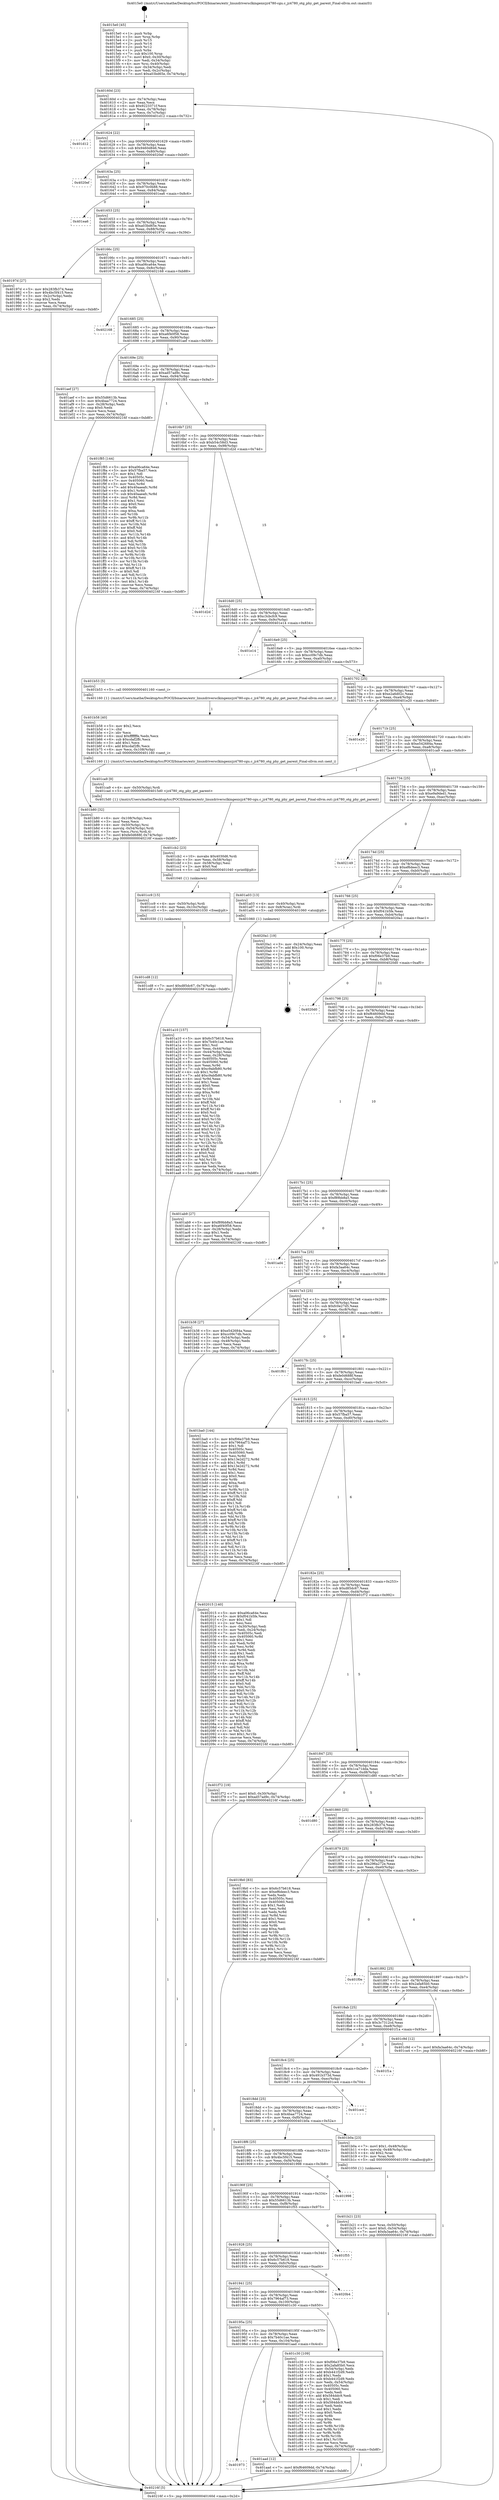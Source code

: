 digraph "0x4015e0" {
  label = "0x4015e0 (/mnt/c/Users/mathe/Desktop/tcc/POCII/binaries/extr_linuxdriversclkingenicjz4780-cgu.c_jz4780_otg_phy_get_parent_Final-ollvm.out::main(0))"
  labelloc = "t"
  node[shape=record]

  Entry [label="",width=0.3,height=0.3,shape=circle,fillcolor=black,style=filled]
  "0x40160d" [label="{
     0x40160d [23]\l
     | [instrs]\l
     &nbsp;&nbsp;0x40160d \<+3\>: mov -0x74(%rbp),%eax\l
     &nbsp;&nbsp;0x401610 \<+2\>: mov %eax,%ecx\l
     &nbsp;&nbsp;0x401612 \<+6\>: sub $0x9223371f,%ecx\l
     &nbsp;&nbsp;0x401618 \<+3\>: mov %eax,-0x78(%rbp)\l
     &nbsp;&nbsp;0x40161b \<+3\>: mov %ecx,-0x7c(%rbp)\l
     &nbsp;&nbsp;0x40161e \<+6\>: je 0000000000401d12 \<main+0x732\>\l
  }"]
  "0x401d12" [label="{
     0x401d12\l
  }", style=dashed]
  "0x401624" [label="{
     0x401624 [22]\l
     | [instrs]\l
     &nbsp;&nbsp;0x401624 \<+5\>: jmp 0000000000401629 \<main+0x49\>\l
     &nbsp;&nbsp;0x401629 \<+3\>: mov -0x78(%rbp),%eax\l
     &nbsp;&nbsp;0x40162c \<+5\>: sub $0x9460d846,%eax\l
     &nbsp;&nbsp;0x401631 \<+3\>: mov %eax,-0x80(%rbp)\l
     &nbsp;&nbsp;0x401634 \<+6\>: je 00000000004020ef \<main+0xb0f\>\l
  }"]
  Exit [label="",width=0.3,height=0.3,shape=circle,fillcolor=black,style=filled,peripheries=2]
  "0x4020ef" [label="{
     0x4020ef\l
  }", style=dashed]
  "0x40163a" [label="{
     0x40163a [25]\l
     | [instrs]\l
     &nbsp;&nbsp;0x40163a \<+5\>: jmp 000000000040163f \<main+0x5f\>\l
     &nbsp;&nbsp;0x40163f \<+3\>: mov -0x78(%rbp),%eax\l
     &nbsp;&nbsp;0x401642 \<+5\>: sub $0x970c0b88,%eax\l
     &nbsp;&nbsp;0x401647 \<+6\>: mov %eax,-0x84(%rbp)\l
     &nbsp;&nbsp;0x40164d \<+6\>: je 0000000000401ea6 \<main+0x8c6\>\l
  }"]
  "0x401cd8" [label="{
     0x401cd8 [12]\l
     | [instrs]\l
     &nbsp;&nbsp;0x401cd8 \<+7\>: movl $0xd85dc67,-0x74(%rbp)\l
     &nbsp;&nbsp;0x401cdf \<+5\>: jmp 000000000040216f \<main+0xb8f\>\l
  }"]
  "0x401ea6" [label="{
     0x401ea6\l
  }", style=dashed]
  "0x401653" [label="{
     0x401653 [25]\l
     | [instrs]\l
     &nbsp;&nbsp;0x401653 \<+5\>: jmp 0000000000401658 \<main+0x78\>\l
     &nbsp;&nbsp;0x401658 \<+3\>: mov -0x78(%rbp),%eax\l
     &nbsp;&nbsp;0x40165b \<+5\>: sub $0xa03bd65e,%eax\l
     &nbsp;&nbsp;0x401660 \<+6\>: mov %eax,-0x88(%rbp)\l
     &nbsp;&nbsp;0x401666 \<+6\>: je 000000000040197d \<main+0x39d\>\l
  }"]
  "0x401cc9" [label="{
     0x401cc9 [15]\l
     | [instrs]\l
     &nbsp;&nbsp;0x401cc9 \<+4\>: mov -0x50(%rbp),%rdi\l
     &nbsp;&nbsp;0x401ccd \<+6\>: mov %eax,-0x10c(%rbp)\l
     &nbsp;&nbsp;0x401cd3 \<+5\>: call 0000000000401030 \<free@plt\>\l
     | [calls]\l
     &nbsp;&nbsp;0x401030 \{1\} (unknown)\l
  }"]
  "0x40197d" [label="{
     0x40197d [27]\l
     | [instrs]\l
     &nbsp;&nbsp;0x40197d \<+5\>: mov $0x283fb374,%eax\l
     &nbsp;&nbsp;0x401982 \<+5\>: mov $0x4bc5f415,%ecx\l
     &nbsp;&nbsp;0x401987 \<+3\>: mov -0x2c(%rbp),%edx\l
     &nbsp;&nbsp;0x40198a \<+3\>: cmp $0x2,%edx\l
     &nbsp;&nbsp;0x40198d \<+3\>: cmovne %ecx,%eax\l
     &nbsp;&nbsp;0x401990 \<+3\>: mov %eax,-0x74(%rbp)\l
     &nbsp;&nbsp;0x401993 \<+5\>: jmp 000000000040216f \<main+0xb8f\>\l
  }"]
  "0x40166c" [label="{
     0x40166c [25]\l
     | [instrs]\l
     &nbsp;&nbsp;0x40166c \<+5\>: jmp 0000000000401671 \<main+0x91\>\l
     &nbsp;&nbsp;0x401671 \<+3\>: mov -0x78(%rbp),%eax\l
     &nbsp;&nbsp;0x401674 \<+5\>: sub $0xa06ca64e,%eax\l
     &nbsp;&nbsp;0x401679 \<+6\>: mov %eax,-0x8c(%rbp)\l
     &nbsp;&nbsp;0x40167f \<+6\>: je 0000000000402168 \<main+0xb88\>\l
  }"]
  "0x40216f" [label="{
     0x40216f [5]\l
     | [instrs]\l
     &nbsp;&nbsp;0x40216f \<+5\>: jmp 000000000040160d \<main+0x2d\>\l
  }"]
  "0x4015e0" [label="{
     0x4015e0 [45]\l
     | [instrs]\l
     &nbsp;&nbsp;0x4015e0 \<+1\>: push %rbp\l
     &nbsp;&nbsp;0x4015e1 \<+3\>: mov %rsp,%rbp\l
     &nbsp;&nbsp;0x4015e4 \<+2\>: push %r15\l
     &nbsp;&nbsp;0x4015e6 \<+2\>: push %r14\l
     &nbsp;&nbsp;0x4015e8 \<+2\>: push %r12\l
     &nbsp;&nbsp;0x4015ea \<+1\>: push %rbx\l
     &nbsp;&nbsp;0x4015eb \<+7\>: sub $0x100,%rsp\l
     &nbsp;&nbsp;0x4015f2 \<+7\>: movl $0x0,-0x30(%rbp)\l
     &nbsp;&nbsp;0x4015f9 \<+3\>: mov %edi,-0x34(%rbp)\l
     &nbsp;&nbsp;0x4015fc \<+4\>: mov %rsi,-0x40(%rbp)\l
     &nbsp;&nbsp;0x401600 \<+3\>: mov -0x34(%rbp),%edi\l
     &nbsp;&nbsp;0x401603 \<+3\>: mov %edi,-0x2c(%rbp)\l
     &nbsp;&nbsp;0x401606 \<+7\>: movl $0xa03bd65e,-0x74(%rbp)\l
  }"]
  "0x401cb2" [label="{
     0x401cb2 [23]\l
     | [instrs]\l
     &nbsp;&nbsp;0x401cb2 \<+10\>: movabs $0x4030d6,%rdi\l
     &nbsp;&nbsp;0x401cbc \<+3\>: mov %eax,-0x58(%rbp)\l
     &nbsp;&nbsp;0x401cbf \<+3\>: mov -0x58(%rbp),%esi\l
     &nbsp;&nbsp;0x401cc2 \<+2\>: mov $0x0,%al\l
     &nbsp;&nbsp;0x401cc4 \<+5\>: call 0000000000401040 \<printf@plt\>\l
     | [calls]\l
     &nbsp;&nbsp;0x401040 \{1\} (unknown)\l
  }"]
  "0x402168" [label="{
     0x402168\l
  }", style=dashed]
  "0x401685" [label="{
     0x401685 [25]\l
     | [instrs]\l
     &nbsp;&nbsp;0x401685 \<+5\>: jmp 000000000040168a \<main+0xaa\>\l
     &nbsp;&nbsp;0x40168a \<+3\>: mov -0x78(%rbp),%eax\l
     &nbsp;&nbsp;0x40168d \<+5\>: sub $0xa6f40f58,%eax\l
     &nbsp;&nbsp;0x401692 \<+6\>: mov %eax,-0x90(%rbp)\l
     &nbsp;&nbsp;0x401698 \<+6\>: je 0000000000401aef \<main+0x50f\>\l
  }"]
  "0x401b80" [label="{
     0x401b80 [32]\l
     | [instrs]\l
     &nbsp;&nbsp;0x401b80 \<+6\>: mov -0x108(%rbp),%ecx\l
     &nbsp;&nbsp;0x401b86 \<+3\>: imul %eax,%ecx\l
     &nbsp;&nbsp;0x401b89 \<+4\>: mov -0x50(%rbp),%rsi\l
     &nbsp;&nbsp;0x401b8d \<+4\>: movslq -0x54(%rbp),%rdi\l
     &nbsp;&nbsp;0x401b91 \<+3\>: mov %ecx,(%rsi,%rdi,4)\l
     &nbsp;&nbsp;0x401b94 \<+7\>: movl $0xfe0d688f,-0x74(%rbp)\l
     &nbsp;&nbsp;0x401b9b \<+5\>: jmp 000000000040216f \<main+0xb8f\>\l
  }"]
  "0x401aef" [label="{
     0x401aef [27]\l
     | [instrs]\l
     &nbsp;&nbsp;0x401aef \<+5\>: mov $0x55d6613b,%eax\l
     &nbsp;&nbsp;0x401af4 \<+5\>: mov $0x4baa7724,%ecx\l
     &nbsp;&nbsp;0x401af9 \<+3\>: mov -0x28(%rbp),%edx\l
     &nbsp;&nbsp;0x401afc \<+3\>: cmp $0x0,%edx\l
     &nbsp;&nbsp;0x401aff \<+3\>: cmove %ecx,%eax\l
     &nbsp;&nbsp;0x401b02 \<+3\>: mov %eax,-0x74(%rbp)\l
     &nbsp;&nbsp;0x401b05 \<+5\>: jmp 000000000040216f \<main+0xb8f\>\l
  }"]
  "0x40169e" [label="{
     0x40169e [25]\l
     | [instrs]\l
     &nbsp;&nbsp;0x40169e \<+5\>: jmp 00000000004016a3 \<main+0xc3\>\l
     &nbsp;&nbsp;0x4016a3 \<+3\>: mov -0x78(%rbp),%eax\l
     &nbsp;&nbsp;0x4016a6 \<+5\>: sub $0xad57ad9c,%eax\l
     &nbsp;&nbsp;0x4016ab \<+6\>: mov %eax,-0x94(%rbp)\l
     &nbsp;&nbsp;0x4016b1 \<+6\>: je 0000000000401f85 \<main+0x9a5\>\l
  }"]
  "0x401b58" [label="{
     0x401b58 [40]\l
     | [instrs]\l
     &nbsp;&nbsp;0x401b58 \<+5\>: mov $0x2,%ecx\l
     &nbsp;&nbsp;0x401b5d \<+1\>: cltd\l
     &nbsp;&nbsp;0x401b5e \<+2\>: idiv %ecx\l
     &nbsp;&nbsp;0x401b60 \<+6\>: imul $0xfffffffe,%edx,%ecx\l
     &nbsp;&nbsp;0x401b66 \<+6\>: sub $0xcdaf2ffc,%ecx\l
     &nbsp;&nbsp;0x401b6c \<+3\>: add $0x1,%ecx\l
     &nbsp;&nbsp;0x401b6f \<+6\>: add $0xcdaf2ffc,%ecx\l
     &nbsp;&nbsp;0x401b75 \<+6\>: mov %ecx,-0x108(%rbp)\l
     &nbsp;&nbsp;0x401b7b \<+5\>: call 0000000000401160 \<next_i\>\l
     | [calls]\l
     &nbsp;&nbsp;0x401160 \{1\} (/mnt/c/Users/mathe/Desktop/tcc/POCII/binaries/extr_linuxdriversclkingenicjz4780-cgu.c_jz4780_otg_phy_get_parent_Final-ollvm.out::next_i)\l
  }"]
  "0x401f85" [label="{
     0x401f85 [144]\l
     | [instrs]\l
     &nbsp;&nbsp;0x401f85 \<+5\>: mov $0xa06ca64e,%eax\l
     &nbsp;&nbsp;0x401f8a \<+5\>: mov $0x57fba57,%ecx\l
     &nbsp;&nbsp;0x401f8f \<+2\>: mov $0x1,%dl\l
     &nbsp;&nbsp;0x401f91 \<+7\>: mov 0x40505c,%esi\l
     &nbsp;&nbsp;0x401f98 \<+7\>: mov 0x405060,%edi\l
     &nbsp;&nbsp;0x401f9f \<+3\>: mov %esi,%r8d\l
     &nbsp;&nbsp;0x401fa2 \<+7\>: add $0x40aaeafc,%r8d\l
     &nbsp;&nbsp;0x401fa9 \<+4\>: sub $0x1,%r8d\l
     &nbsp;&nbsp;0x401fad \<+7\>: sub $0x40aaeafc,%r8d\l
     &nbsp;&nbsp;0x401fb4 \<+4\>: imul %r8d,%esi\l
     &nbsp;&nbsp;0x401fb8 \<+3\>: and $0x1,%esi\l
     &nbsp;&nbsp;0x401fbb \<+3\>: cmp $0x0,%esi\l
     &nbsp;&nbsp;0x401fbe \<+4\>: sete %r9b\l
     &nbsp;&nbsp;0x401fc2 \<+3\>: cmp $0xa,%edi\l
     &nbsp;&nbsp;0x401fc5 \<+4\>: setl %r10b\l
     &nbsp;&nbsp;0x401fc9 \<+3\>: mov %r9b,%r11b\l
     &nbsp;&nbsp;0x401fcc \<+4\>: xor $0xff,%r11b\l
     &nbsp;&nbsp;0x401fd0 \<+3\>: mov %r10b,%bl\l
     &nbsp;&nbsp;0x401fd3 \<+3\>: xor $0xff,%bl\l
     &nbsp;&nbsp;0x401fd6 \<+3\>: xor $0x0,%dl\l
     &nbsp;&nbsp;0x401fd9 \<+3\>: mov %r11b,%r14b\l
     &nbsp;&nbsp;0x401fdc \<+4\>: and $0x0,%r14b\l
     &nbsp;&nbsp;0x401fe0 \<+3\>: and %dl,%r9b\l
     &nbsp;&nbsp;0x401fe3 \<+3\>: mov %bl,%r15b\l
     &nbsp;&nbsp;0x401fe6 \<+4\>: and $0x0,%r15b\l
     &nbsp;&nbsp;0x401fea \<+3\>: and %dl,%r10b\l
     &nbsp;&nbsp;0x401fed \<+3\>: or %r9b,%r14b\l
     &nbsp;&nbsp;0x401ff0 \<+3\>: or %r10b,%r15b\l
     &nbsp;&nbsp;0x401ff3 \<+3\>: xor %r15b,%r14b\l
     &nbsp;&nbsp;0x401ff6 \<+3\>: or %bl,%r11b\l
     &nbsp;&nbsp;0x401ff9 \<+4\>: xor $0xff,%r11b\l
     &nbsp;&nbsp;0x401ffd \<+3\>: or $0x0,%dl\l
     &nbsp;&nbsp;0x402000 \<+3\>: and %dl,%r11b\l
     &nbsp;&nbsp;0x402003 \<+3\>: or %r11b,%r14b\l
     &nbsp;&nbsp;0x402006 \<+4\>: test $0x1,%r14b\l
     &nbsp;&nbsp;0x40200a \<+3\>: cmovne %ecx,%eax\l
     &nbsp;&nbsp;0x40200d \<+3\>: mov %eax,-0x74(%rbp)\l
     &nbsp;&nbsp;0x402010 \<+5\>: jmp 000000000040216f \<main+0xb8f\>\l
  }"]
  "0x4016b7" [label="{
     0x4016b7 [25]\l
     | [instrs]\l
     &nbsp;&nbsp;0x4016b7 \<+5\>: jmp 00000000004016bc \<main+0xdc\>\l
     &nbsp;&nbsp;0x4016bc \<+3\>: mov -0x78(%rbp),%eax\l
     &nbsp;&nbsp;0x4016bf \<+5\>: sub $0xb54c58d3,%eax\l
     &nbsp;&nbsp;0x4016c4 \<+6\>: mov %eax,-0x98(%rbp)\l
     &nbsp;&nbsp;0x4016ca \<+6\>: je 0000000000401d2d \<main+0x74d\>\l
  }"]
  "0x401b21" [label="{
     0x401b21 [23]\l
     | [instrs]\l
     &nbsp;&nbsp;0x401b21 \<+4\>: mov %rax,-0x50(%rbp)\l
     &nbsp;&nbsp;0x401b25 \<+7\>: movl $0x0,-0x54(%rbp)\l
     &nbsp;&nbsp;0x401b2c \<+7\>: movl $0xfa3aa64c,-0x74(%rbp)\l
     &nbsp;&nbsp;0x401b33 \<+5\>: jmp 000000000040216f \<main+0xb8f\>\l
  }"]
  "0x401d2d" [label="{
     0x401d2d\l
  }", style=dashed]
  "0x4016d0" [label="{
     0x4016d0 [25]\l
     | [instrs]\l
     &nbsp;&nbsp;0x4016d0 \<+5\>: jmp 00000000004016d5 \<main+0xf5\>\l
     &nbsp;&nbsp;0x4016d5 \<+3\>: mov -0x78(%rbp),%eax\l
     &nbsp;&nbsp;0x4016d8 \<+5\>: sub $0xc3cbcfc9,%eax\l
     &nbsp;&nbsp;0x4016dd \<+6\>: mov %eax,-0x9c(%rbp)\l
     &nbsp;&nbsp;0x4016e3 \<+6\>: je 0000000000401e14 \<main+0x834\>\l
  }"]
  "0x401973" [label="{
     0x401973\l
  }", style=dashed]
  "0x401e14" [label="{
     0x401e14\l
  }", style=dashed]
  "0x4016e9" [label="{
     0x4016e9 [25]\l
     | [instrs]\l
     &nbsp;&nbsp;0x4016e9 \<+5\>: jmp 00000000004016ee \<main+0x10e\>\l
     &nbsp;&nbsp;0x4016ee \<+3\>: mov -0x78(%rbp),%eax\l
     &nbsp;&nbsp;0x4016f1 \<+5\>: sub $0xcc09c7db,%eax\l
     &nbsp;&nbsp;0x4016f6 \<+6\>: mov %eax,-0xa0(%rbp)\l
     &nbsp;&nbsp;0x4016fc \<+6\>: je 0000000000401b53 \<main+0x573\>\l
  }"]
  "0x401aad" [label="{
     0x401aad [12]\l
     | [instrs]\l
     &nbsp;&nbsp;0x401aad \<+7\>: movl $0xf64609dd,-0x74(%rbp)\l
     &nbsp;&nbsp;0x401ab4 \<+5\>: jmp 000000000040216f \<main+0xb8f\>\l
  }"]
  "0x401b53" [label="{
     0x401b53 [5]\l
     | [instrs]\l
     &nbsp;&nbsp;0x401b53 \<+5\>: call 0000000000401160 \<next_i\>\l
     | [calls]\l
     &nbsp;&nbsp;0x401160 \{1\} (/mnt/c/Users/mathe/Desktop/tcc/POCII/binaries/extr_linuxdriversclkingenicjz4780-cgu.c_jz4780_otg_phy_get_parent_Final-ollvm.out::next_i)\l
  }"]
  "0x401702" [label="{
     0x401702 [25]\l
     | [instrs]\l
     &nbsp;&nbsp;0x401702 \<+5\>: jmp 0000000000401707 \<main+0x127\>\l
     &nbsp;&nbsp;0x401707 \<+3\>: mov -0x78(%rbp),%eax\l
     &nbsp;&nbsp;0x40170a \<+5\>: sub $0xe2a6d02c,%eax\l
     &nbsp;&nbsp;0x40170f \<+6\>: mov %eax,-0xa4(%rbp)\l
     &nbsp;&nbsp;0x401715 \<+6\>: je 0000000000401e20 \<main+0x840\>\l
  }"]
  "0x40195a" [label="{
     0x40195a [25]\l
     | [instrs]\l
     &nbsp;&nbsp;0x40195a \<+5\>: jmp 000000000040195f \<main+0x37f\>\l
     &nbsp;&nbsp;0x40195f \<+3\>: mov -0x78(%rbp),%eax\l
     &nbsp;&nbsp;0x401962 \<+5\>: sub $0x7b40c1ae,%eax\l
     &nbsp;&nbsp;0x401967 \<+6\>: mov %eax,-0x104(%rbp)\l
     &nbsp;&nbsp;0x40196d \<+6\>: je 0000000000401aad \<main+0x4cd\>\l
  }"]
  "0x401e20" [label="{
     0x401e20\l
  }", style=dashed]
  "0x40171b" [label="{
     0x40171b [25]\l
     | [instrs]\l
     &nbsp;&nbsp;0x40171b \<+5\>: jmp 0000000000401720 \<main+0x140\>\l
     &nbsp;&nbsp;0x401720 \<+3\>: mov -0x78(%rbp),%eax\l
     &nbsp;&nbsp;0x401723 \<+5\>: sub $0xe542684a,%eax\l
     &nbsp;&nbsp;0x401728 \<+6\>: mov %eax,-0xa8(%rbp)\l
     &nbsp;&nbsp;0x40172e \<+6\>: je 0000000000401ca9 \<main+0x6c9\>\l
  }"]
  "0x401c30" [label="{
     0x401c30 [109]\l
     | [instrs]\l
     &nbsp;&nbsp;0x401c30 \<+5\>: mov $0xf06e37b9,%eax\l
     &nbsp;&nbsp;0x401c35 \<+5\>: mov $0x2afa85b0,%ecx\l
     &nbsp;&nbsp;0x401c3a \<+3\>: mov -0x54(%rbp),%edx\l
     &nbsp;&nbsp;0x401c3d \<+6\>: add $0xb441f2d9,%edx\l
     &nbsp;&nbsp;0x401c43 \<+3\>: add $0x1,%edx\l
     &nbsp;&nbsp;0x401c46 \<+6\>: sub $0xb441f2d9,%edx\l
     &nbsp;&nbsp;0x401c4c \<+3\>: mov %edx,-0x54(%rbp)\l
     &nbsp;&nbsp;0x401c4f \<+7\>: mov 0x40505c,%edx\l
     &nbsp;&nbsp;0x401c56 \<+7\>: mov 0x405060,%esi\l
     &nbsp;&nbsp;0x401c5d \<+2\>: mov %edx,%edi\l
     &nbsp;&nbsp;0x401c5f \<+6\>: add $0x584ddc9,%edi\l
     &nbsp;&nbsp;0x401c65 \<+3\>: sub $0x1,%edi\l
     &nbsp;&nbsp;0x401c68 \<+6\>: sub $0x584ddc9,%edi\l
     &nbsp;&nbsp;0x401c6e \<+3\>: imul %edi,%edx\l
     &nbsp;&nbsp;0x401c71 \<+3\>: and $0x1,%edx\l
     &nbsp;&nbsp;0x401c74 \<+3\>: cmp $0x0,%edx\l
     &nbsp;&nbsp;0x401c77 \<+4\>: sete %r8b\l
     &nbsp;&nbsp;0x401c7b \<+3\>: cmp $0xa,%esi\l
     &nbsp;&nbsp;0x401c7e \<+4\>: setl %r9b\l
     &nbsp;&nbsp;0x401c82 \<+3\>: mov %r8b,%r10b\l
     &nbsp;&nbsp;0x401c85 \<+3\>: and %r9b,%r10b\l
     &nbsp;&nbsp;0x401c88 \<+3\>: xor %r9b,%r8b\l
     &nbsp;&nbsp;0x401c8b \<+3\>: or %r8b,%r10b\l
     &nbsp;&nbsp;0x401c8e \<+4\>: test $0x1,%r10b\l
     &nbsp;&nbsp;0x401c92 \<+3\>: cmovne %ecx,%eax\l
     &nbsp;&nbsp;0x401c95 \<+3\>: mov %eax,-0x74(%rbp)\l
     &nbsp;&nbsp;0x401c98 \<+5\>: jmp 000000000040216f \<main+0xb8f\>\l
  }"]
  "0x401ca9" [label="{
     0x401ca9 [9]\l
     | [instrs]\l
     &nbsp;&nbsp;0x401ca9 \<+4\>: mov -0x50(%rbp),%rdi\l
     &nbsp;&nbsp;0x401cad \<+5\>: call 00000000004015d0 \<jz4780_otg_phy_get_parent\>\l
     | [calls]\l
     &nbsp;&nbsp;0x4015d0 \{1\} (/mnt/c/Users/mathe/Desktop/tcc/POCII/binaries/extr_linuxdriversclkingenicjz4780-cgu.c_jz4780_otg_phy_get_parent_Final-ollvm.out::jz4780_otg_phy_get_parent)\l
  }"]
  "0x401734" [label="{
     0x401734 [25]\l
     | [instrs]\l
     &nbsp;&nbsp;0x401734 \<+5\>: jmp 0000000000401739 \<main+0x159\>\l
     &nbsp;&nbsp;0x401739 \<+3\>: mov -0x78(%rbp),%eax\l
     &nbsp;&nbsp;0x40173c \<+5\>: sub $0xe9a9ded1,%eax\l
     &nbsp;&nbsp;0x401741 \<+6\>: mov %eax,-0xac(%rbp)\l
     &nbsp;&nbsp;0x401747 \<+6\>: je 0000000000402149 \<main+0xb69\>\l
  }"]
  "0x401941" [label="{
     0x401941 [25]\l
     | [instrs]\l
     &nbsp;&nbsp;0x401941 \<+5\>: jmp 0000000000401946 \<main+0x366\>\l
     &nbsp;&nbsp;0x401946 \<+3\>: mov -0x78(%rbp),%eax\l
     &nbsp;&nbsp;0x401949 \<+5\>: sub $0x7964af73,%eax\l
     &nbsp;&nbsp;0x40194e \<+6\>: mov %eax,-0x100(%rbp)\l
     &nbsp;&nbsp;0x401954 \<+6\>: je 0000000000401c30 \<main+0x650\>\l
  }"]
  "0x402149" [label="{
     0x402149\l
  }", style=dashed]
  "0x40174d" [label="{
     0x40174d [25]\l
     | [instrs]\l
     &nbsp;&nbsp;0x40174d \<+5\>: jmp 0000000000401752 \<main+0x172\>\l
     &nbsp;&nbsp;0x401752 \<+3\>: mov -0x78(%rbp),%eax\l
     &nbsp;&nbsp;0x401755 \<+5\>: sub $0xef6deec3,%eax\l
     &nbsp;&nbsp;0x40175a \<+6\>: mov %eax,-0xb0(%rbp)\l
     &nbsp;&nbsp;0x401760 \<+6\>: je 0000000000401a03 \<main+0x423\>\l
  }"]
  "0x4020b4" [label="{
     0x4020b4\l
  }", style=dashed]
  "0x401a03" [label="{
     0x401a03 [13]\l
     | [instrs]\l
     &nbsp;&nbsp;0x401a03 \<+4\>: mov -0x40(%rbp),%rax\l
     &nbsp;&nbsp;0x401a07 \<+4\>: mov 0x8(%rax),%rdi\l
     &nbsp;&nbsp;0x401a0b \<+5\>: call 0000000000401060 \<atoi@plt\>\l
     | [calls]\l
     &nbsp;&nbsp;0x401060 \{1\} (unknown)\l
  }"]
  "0x401766" [label="{
     0x401766 [25]\l
     | [instrs]\l
     &nbsp;&nbsp;0x401766 \<+5\>: jmp 000000000040176b \<main+0x18b\>\l
     &nbsp;&nbsp;0x40176b \<+3\>: mov -0x78(%rbp),%eax\l
     &nbsp;&nbsp;0x40176e \<+5\>: sub $0xf041b5fe,%eax\l
     &nbsp;&nbsp;0x401773 \<+6\>: mov %eax,-0xb4(%rbp)\l
     &nbsp;&nbsp;0x401779 \<+6\>: je 00000000004020a1 \<main+0xac1\>\l
  }"]
  "0x401928" [label="{
     0x401928 [25]\l
     | [instrs]\l
     &nbsp;&nbsp;0x401928 \<+5\>: jmp 000000000040192d \<main+0x34d\>\l
     &nbsp;&nbsp;0x40192d \<+3\>: mov -0x78(%rbp),%eax\l
     &nbsp;&nbsp;0x401930 \<+5\>: sub $0x6c57b618,%eax\l
     &nbsp;&nbsp;0x401935 \<+6\>: mov %eax,-0xfc(%rbp)\l
     &nbsp;&nbsp;0x40193b \<+6\>: je 00000000004020b4 \<main+0xad4\>\l
  }"]
  "0x4020a1" [label="{
     0x4020a1 [19]\l
     | [instrs]\l
     &nbsp;&nbsp;0x4020a1 \<+3\>: mov -0x24(%rbp),%eax\l
     &nbsp;&nbsp;0x4020a4 \<+7\>: add $0x100,%rsp\l
     &nbsp;&nbsp;0x4020ab \<+1\>: pop %rbx\l
     &nbsp;&nbsp;0x4020ac \<+2\>: pop %r12\l
     &nbsp;&nbsp;0x4020ae \<+2\>: pop %r14\l
     &nbsp;&nbsp;0x4020b0 \<+2\>: pop %r15\l
     &nbsp;&nbsp;0x4020b2 \<+1\>: pop %rbp\l
     &nbsp;&nbsp;0x4020b3 \<+1\>: ret\l
  }"]
  "0x40177f" [label="{
     0x40177f [25]\l
     | [instrs]\l
     &nbsp;&nbsp;0x40177f \<+5\>: jmp 0000000000401784 \<main+0x1a4\>\l
     &nbsp;&nbsp;0x401784 \<+3\>: mov -0x78(%rbp),%eax\l
     &nbsp;&nbsp;0x401787 \<+5\>: sub $0xf06e37b9,%eax\l
     &nbsp;&nbsp;0x40178c \<+6\>: mov %eax,-0xb8(%rbp)\l
     &nbsp;&nbsp;0x401792 \<+6\>: je 00000000004020d0 \<main+0xaf0\>\l
  }"]
  "0x401f55" [label="{
     0x401f55\l
  }", style=dashed]
  "0x4020d0" [label="{
     0x4020d0\l
  }", style=dashed]
  "0x401798" [label="{
     0x401798 [25]\l
     | [instrs]\l
     &nbsp;&nbsp;0x401798 \<+5\>: jmp 000000000040179d \<main+0x1bd\>\l
     &nbsp;&nbsp;0x40179d \<+3\>: mov -0x78(%rbp),%eax\l
     &nbsp;&nbsp;0x4017a0 \<+5\>: sub $0xf64609dd,%eax\l
     &nbsp;&nbsp;0x4017a5 \<+6\>: mov %eax,-0xbc(%rbp)\l
     &nbsp;&nbsp;0x4017ab \<+6\>: je 0000000000401ab9 \<main+0x4d9\>\l
  }"]
  "0x40190f" [label="{
     0x40190f [25]\l
     | [instrs]\l
     &nbsp;&nbsp;0x40190f \<+5\>: jmp 0000000000401914 \<main+0x334\>\l
     &nbsp;&nbsp;0x401914 \<+3\>: mov -0x78(%rbp),%eax\l
     &nbsp;&nbsp;0x401917 \<+5\>: sub $0x55d6613b,%eax\l
     &nbsp;&nbsp;0x40191c \<+6\>: mov %eax,-0xf8(%rbp)\l
     &nbsp;&nbsp;0x401922 \<+6\>: je 0000000000401f55 \<main+0x975\>\l
  }"]
  "0x401ab9" [label="{
     0x401ab9 [27]\l
     | [instrs]\l
     &nbsp;&nbsp;0x401ab9 \<+5\>: mov $0xf89bb8a5,%eax\l
     &nbsp;&nbsp;0x401abe \<+5\>: mov $0xa6f40f58,%ecx\l
     &nbsp;&nbsp;0x401ac3 \<+3\>: mov -0x28(%rbp),%edx\l
     &nbsp;&nbsp;0x401ac6 \<+3\>: cmp $0x1,%edx\l
     &nbsp;&nbsp;0x401ac9 \<+3\>: cmovl %ecx,%eax\l
     &nbsp;&nbsp;0x401acc \<+3\>: mov %eax,-0x74(%rbp)\l
     &nbsp;&nbsp;0x401acf \<+5\>: jmp 000000000040216f \<main+0xb8f\>\l
  }"]
  "0x4017b1" [label="{
     0x4017b1 [25]\l
     | [instrs]\l
     &nbsp;&nbsp;0x4017b1 \<+5\>: jmp 00000000004017b6 \<main+0x1d6\>\l
     &nbsp;&nbsp;0x4017b6 \<+3\>: mov -0x78(%rbp),%eax\l
     &nbsp;&nbsp;0x4017b9 \<+5\>: sub $0xf89bb8a5,%eax\l
     &nbsp;&nbsp;0x4017be \<+6\>: mov %eax,-0xc0(%rbp)\l
     &nbsp;&nbsp;0x4017c4 \<+6\>: je 0000000000401ad4 \<main+0x4f4\>\l
  }"]
  "0x401998" [label="{
     0x401998\l
  }", style=dashed]
  "0x401ad4" [label="{
     0x401ad4\l
  }", style=dashed]
  "0x4017ca" [label="{
     0x4017ca [25]\l
     | [instrs]\l
     &nbsp;&nbsp;0x4017ca \<+5\>: jmp 00000000004017cf \<main+0x1ef\>\l
     &nbsp;&nbsp;0x4017cf \<+3\>: mov -0x78(%rbp),%eax\l
     &nbsp;&nbsp;0x4017d2 \<+5\>: sub $0xfa3aa64c,%eax\l
     &nbsp;&nbsp;0x4017d7 \<+6\>: mov %eax,-0xc4(%rbp)\l
     &nbsp;&nbsp;0x4017dd \<+6\>: je 0000000000401b38 \<main+0x558\>\l
  }"]
  "0x4018f6" [label="{
     0x4018f6 [25]\l
     | [instrs]\l
     &nbsp;&nbsp;0x4018f6 \<+5\>: jmp 00000000004018fb \<main+0x31b\>\l
     &nbsp;&nbsp;0x4018fb \<+3\>: mov -0x78(%rbp),%eax\l
     &nbsp;&nbsp;0x4018fe \<+5\>: sub $0x4bc5f415,%eax\l
     &nbsp;&nbsp;0x401903 \<+6\>: mov %eax,-0xf4(%rbp)\l
     &nbsp;&nbsp;0x401909 \<+6\>: je 0000000000401998 \<main+0x3b8\>\l
  }"]
  "0x401b38" [label="{
     0x401b38 [27]\l
     | [instrs]\l
     &nbsp;&nbsp;0x401b38 \<+5\>: mov $0xe542684a,%eax\l
     &nbsp;&nbsp;0x401b3d \<+5\>: mov $0xcc09c7db,%ecx\l
     &nbsp;&nbsp;0x401b42 \<+3\>: mov -0x54(%rbp),%edx\l
     &nbsp;&nbsp;0x401b45 \<+3\>: cmp -0x48(%rbp),%edx\l
     &nbsp;&nbsp;0x401b48 \<+3\>: cmovl %ecx,%eax\l
     &nbsp;&nbsp;0x401b4b \<+3\>: mov %eax,-0x74(%rbp)\l
     &nbsp;&nbsp;0x401b4e \<+5\>: jmp 000000000040216f \<main+0xb8f\>\l
  }"]
  "0x4017e3" [label="{
     0x4017e3 [25]\l
     | [instrs]\l
     &nbsp;&nbsp;0x4017e3 \<+5\>: jmp 00000000004017e8 \<main+0x208\>\l
     &nbsp;&nbsp;0x4017e8 \<+3\>: mov -0x78(%rbp),%eax\l
     &nbsp;&nbsp;0x4017eb \<+5\>: sub $0xfc0e27d5,%eax\l
     &nbsp;&nbsp;0x4017f0 \<+6\>: mov %eax,-0xc8(%rbp)\l
     &nbsp;&nbsp;0x4017f6 \<+6\>: je 0000000000401f61 \<main+0x981\>\l
  }"]
  "0x401b0a" [label="{
     0x401b0a [23]\l
     | [instrs]\l
     &nbsp;&nbsp;0x401b0a \<+7\>: movl $0x1,-0x48(%rbp)\l
     &nbsp;&nbsp;0x401b11 \<+4\>: movslq -0x48(%rbp),%rax\l
     &nbsp;&nbsp;0x401b15 \<+4\>: shl $0x2,%rax\l
     &nbsp;&nbsp;0x401b19 \<+3\>: mov %rax,%rdi\l
     &nbsp;&nbsp;0x401b1c \<+5\>: call 0000000000401050 \<malloc@plt\>\l
     | [calls]\l
     &nbsp;&nbsp;0x401050 \{1\} (unknown)\l
  }"]
  "0x401f61" [label="{
     0x401f61\l
  }", style=dashed]
  "0x4017fc" [label="{
     0x4017fc [25]\l
     | [instrs]\l
     &nbsp;&nbsp;0x4017fc \<+5\>: jmp 0000000000401801 \<main+0x221\>\l
     &nbsp;&nbsp;0x401801 \<+3\>: mov -0x78(%rbp),%eax\l
     &nbsp;&nbsp;0x401804 \<+5\>: sub $0xfe0d688f,%eax\l
     &nbsp;&nbsp;0x401809 \<+6\>: mov %eax,-0xcc(%rbp)\l
     &nbsp;&nbsp;0x40180f \<+6\>: je 0000000000401ba0 \<main+0x5c0\>\l
  }"]
  "0x4018dd" [label="{
     0x4018dd [25]\l
     | [instrs]\l
     &nbsp;&nbsp;0x4018dd \<+5\>: jmp 00000000004018e2 \<main+0x302\>\l
     &nbsp;&nbsp;0x4018e2 \<+3\>: mov -0x78(%rbp),%eax\l
     &nbsp;&nbsp;0x4018e5 \<+5\>: sub $0x4baa7724,%eax\l
     &nbsp;&nbsp;0x4018ea \<+6\>: mov %eax,-0xf0(%rbp)\l
     &nbsp;&nbsp;0x4018f0 \<+6\>: je 0000000000401b0a \<main+0x52a\>\l
  }"]
  "0x401ba0" [label="{
     0x401ba0 [144]\l
     | [instrs]\l
     &nbsp;&nbsp;0x401ba0 \<+5\>: mov $0xf06e37b9,%eax\l
     &nbsp;&nbsp;0x401ba5 \<+5\>: mov $0x7964af73,%ecx\l
     &nbsp;&nbsp;0x401baa \<+2\>: mov $0x1,%dl\l
     &nbsp;&nbsp;0x401bac \<+7\>: mov 0x40505c,%esi\l
     &nbsp;&nbsp;0x401bb3 \<+7\>: mov 0x405060,%edi\l
     &nbsp;&nbsp;0x401bba \<+3\>: mov %esi,%r8d\l
     &nbsp;&nbsp;0x401bbd \<+7\>: sub $0x13e2d272,%r8d\l
     &nbsp;&nbsp;0x401bc4 \<+4\>: sub $0x1,%r8d\l
     &nbsp;&nbsp;0x401bc8 \<+7\>: add $0x13e2d272,%r8d\l
     &nbsp;&nbsp;0x401bcf \<+4\>: imul %r8d,%esi\l
     &nbsp;&nbsp;0x401bd3 \<+3\>: and $0x1,%esi\l
     &nbsp;&nbsp;0x401bd6 \<+3\>: cmp $0x0,%esi\l
     &nbsp;&nbsp;0x401bd9 \<+4\>: sete %r9b\l
     &nbsp;&nbsp;0x401bdd \<+3\>: cmp $0xa,%edi\l
     &nbsp;&nbsp;0x401be0 \<+4\>: setl %r10b\l
     &nbsp;&nbsp;0x401be4 \<+3\>: mov %r9b,%r11b\l
     &nbsp;&nbsp;0x401be7 \<+4\>: xor $0xff,%r11b\l
     &nbsp;&nbsp;0x401beb \<+3\>: mov %r10b,%bl\l
     &nbsp;&nbsp;0x401bee \<+3\>: xor $0xff,%bl\l
     &nbsp;&nbsp;0x401bf1 \<+3\>: xor $0x1,%dl\l
     &nbsp;&nbsp;0x401bf4 \<+3\>: mov %r11b,%r14b\l
     &nbsp;&nbsp;0x401bf7 \<+4\>: and $0xff,%r14b\l
     &nbsp;&nbsp;0x401bfb \<+3\>: and %dl,%r9b\l
     &nbsp;&nbsp;0x401bfe \<+3\>: mov %bl,%r15b\l
     &nbsp;&nbsp;0x401c01 \<+4\>: and $0xff,%r15b\l
     &nbsp;&nbsp;0x401c05 \<+3\>: and %dl,%r10b\l
     &nbsp;&nbsp;0x401c08 \<+3\>: or %r9b,%r14b\l
     &nbsp;&nbsp;0x401c0b \<+3\>: or %r10b,%r15b\l
     &nbsp;&nbsp;0x401c0e \<+3\>: xor %r15b,%r14b\l
     &nbsp;&nbsp;0x401c11 \<+3\>: or %bl,%r11b\l
     &nbsp;&nbsp;0x401c14 \<+4\>: xor $0xff,%r11b\l
     &nbsp;&nbsp;0x401c18 \<+3\>: or $0x1,%dl\l
     &nbsp;&nbsp;0x401c1b \<+3\>: and %dl,%r11b\l
     &nbsp;&nbsp;0x401c1e \<+3\>: or %r11b,%r14b\l
     &nbsp;&nbsp;0x401c21 \<+4\>: test $0x1,%r14b\l
     &nbsp;&nbsp;0x401c25 \<+3\>: cmovne %ecx,%eax\l
     &nbsp;&nbsp;0x401c28 \<+3\>: mov %eax,-0x74(%rbp)\l
     &nbsp;&nbsp;0x401c2b \<+5\>: jmp 000000000040216f \<main+0xb8f\>\l
  }"]
  "0x401815" [label="{
     0x401815 [25]\l
     | [instrs]\l
     &nbsp;&nbsp;0x401815 \<+5\>: jmp 000000000040181a \<main+0x23a\>\l
     &nbsp;&nbsp;0x40181a \<+3\>: mov -0x78(%rbp),%eax\l
     &nbsp;&nbsp;0x40181d \<+5\>: sub $0x57fba57,%eax\l
     &nbsp;&nbsp;0x401822 \<+6\>: mov %eax,-0xd0(%rbp)\l
     &nbsp;&nbsp;0x401828 \<+6\>: je 0000000000402015 \<main+0xa35\>\l
  }"]
  "0x401ce4" [label="{
     0x401ce4\l
  }", style=dashed]
  "0x402015" [label="{
     0x402015 [140]\l
     | [instrs]\l
     &nbsp;&nbsp;0x402015 \<+5\>: mov $0xa06ca64e,%eax\l
     &nbsp;&nbsp;0x40201a \<+5\>: mov $0xf041b5fe,%ecx\l
     &nbsp;&nbsp;0x40201f \<+2\>: mov $0x1,%dl\l
     &nbsp;&nbsp;0x402021 \<+2\>: xor %esi,%esi\l
     &nbsp;&nbsp;0x402023 \<+3\>: mov -0x30(%rbp),%edi\l
     &nbsp;&nbsp;0x402026 \<+3\>: mov %edi,-0x24(%rbp)\l
     &nbsp;&nbsp;0x402029 \<+7\>: mov 0x40505c,%edi\l
     &nbsp;&nbsp;0x402030 \<+8\>: mov 0x405060,%r8d\l
     &nbsp;&nbsp;0x402038 \<+3\>: sub $0x1,%esi\l
     &nbsp;&nbsp;0x40203b \<+3\>: mov %edi,%r9d\l
     &nbsp;&nbsp;0x40203e \<+3\>: add %esi,%r9d\l
     &nbsp;&nbsp;0x402041 \<+4\>: imul %r9d,%edi\l
     &nbsp;&nbsp;0x402045 \<+3\>: and $0x1,%edi\l
     &nbsp;&nbsp;0x402048 \<+3\>: cmp $0x0,%edi\l
     &nbsp;&nbsp;0x40204b \<+4\>: sete %r10b\l
     &nbsp;&nbsp;0x40204f \<+4\>: cmp $0xa,%r8d\l
     &nbsp;&nbsp;0x402053 \<+4\>: setl %r11b\l
     &nbsp;&nbsp;0x402057 \<+3\>: mov %r10b,%bl\l
     &nbsp;&nbsp;0x40205a \<+3\>: xor $0xff,%bl\l
     &nbsp;&nbsp;0x40205d \<+3\>: mov %r11b,%r14b\l
     &nbsp;&nbsp;0x402060 \<+4\>: xor $0xff,%r14b\l
     &nbsp;&nbsp;0x402064 \<+3\>: xor $0x0,%dl\l
     &nbsp;&nbsp;0x402067 \<+3\>: mov %bl,%r15b\l
     &nbsp;&nbsp;0x40206a \<+4\>: and $0x0,%r15b\l
     &nbsp;&nbsp;0x40206e \<+3\>: and %dl,%r10b\l
     &nbsp;&nbsp;0x402071 \<+3\>: mov %r14b,%r12b\l
     &nbsp;&nbsp;0x402074 \<+4\>: and $0x0,%r12b\l
     &nbsp;&nbsp;0x402078 \<+3\>: and %dl,%r11b\l
     &nbsp;&nbsp;0x40207b \<+3\>: or %r10b,%r15b\l
     &nbsp;&nbsp;0x40207e \<+3\>: or %r11b,%r12b\l
     &nbsp;&nbsp;0x402081 \<+3\>: xor %r12b,%r15b\l
     &nbsp;&nbsp;0x402084 \<+3\>: or %r14b,%bl\l
     &nbsp;&nbsp;0x402087 \<+3\>: xor $0xff,%bl\l
     &nbsp;&nbsp;0x40208a \<+3\>: or $0x0,%dl\l
     &nbsp;&nbsp;0x40208d \<+2\>: and %dl,%bl\l
     &nbsp;&nbsp;0x40208f \<+3\>: or %bl,%r15b\l
     &nbsp;&nbsp;0x402092 \<+4\>: test $0x1,%r15b\l
     &nbsp;&nbsp;0x402096 \<+3\>: cmovne %ecx,%eax\l
     &nbsp;&nbsp;0x402099 \<+3\>: mov %eax,-0x74(%rbp)\l
     &nbsp;&nbsp;0x40209c \<+5\>: jmp 000000000040216f \<main+0xb8f\>\l
  }"]
  "0x40182e" [label="{
     0x40182e [25]\l
     | [instrs]\l
     &nbsp;&nbsp;0x40182e \<+5\>: jmp 0000000000401833 \<main+0x253\>\l
     &nbsp;&nbsp;0x401833 \<+3\>: mov -0x78(%rbp),%eax\l
     &nbsp;&nbsp;0x401836 \<+5\>: sub $0xd85dc67,%eax\l
     &nbsp;&nbsp;0x40183b \<+6\>: mov %eax,-0xd4(%rbp)\l
     &nbsp;&nbsp;0x401841 \<+6\>: je 0000000000401f72 \<main+0x992\>\l
  }"]
  "0x4018c4" [label="{
     0x4018c4 [25]\l
     | [instrs]\l
     &nbsp;&nbsp;0x4018c4 \<+5\>: jmp 00000000004018c9 \<main+0x2e9\>\l
     &nbsp;&nbsp;0x4018c9 \<+3\>: mov -0x78(%rbp),%eax\l
     &nbsp;&nbsp;0x4018cc \<+5\>: sub $0x491b373d,%eax\l
     &nbsp;&nbsp;0x4018d1 \<+6\>: mov %eax,-0xec(%rbp)\l
     &nbsp;&nbsp;0x4018d7 \<+6\>: je 0000000000401ce4 \<main+0x704\>\l
  }"]
  "0x401f72" [label="{
     0x401f72 [19]\l
     | [instrs]\l
     &nbsp;&nbsp;0x401f72 \<+7\>: movl $0x0,-0x30(%rbp)\l
     &nbsp;&nbsp;0x401f79 \<+7\>: movl $0xad57ad9c,-0x74(%rbp)\l
     &nbsp;&nbsp;0x401f80 \<+5\>: jmp 000000000040216f \<main+0xb8f\>\l
  }"]
  "0x401847" [label="{
     0x401847 [25]\l
     | [instrs]\l
     &nbsp;&nbsp;0x401847 \<+5\>: jmp 000000000040184c \<main+0x26c\>\l
     &nbsp;&nbsp;0x40184c \<+3\>: mov -0x78(%rbp),%eax\l
     &nbsp;&nbsp;0x40184f \<+5\>: sub $0x1ca71dda,%eax\l
     &nbsp;&nbsp;0x401854 \<+6\>: mov %eax,-0xd8(%rbp)\l
     &nbsp;&nbsp;0x40185a \<+6\>: je 0000000000401d80 \<main+0x7a0\>\l
  }"]
  "0x401f1a" [label="{
     0x401f1a\l
  }", style=dashed]
  "0x401d80" [label="{
     0x401d80\l
  }", style=dashed]
  "0x401860" [label="{
     0x401860 [25]\l
     | [instrs]\l
     &nbsp;&nbsp;0x401860 \<+5\>: jmp 0000000000401865 \<main+0x285\>\l
     &nbsp;&nbsp;0x401865 \<+3\>: mov -0x78(%rbp),%eax\l
     &nbsp;&nbsp;0x401868 \<+5\>: sub $0x283fb374,%eax\l
     &nbsp;&nbsp;0x40186d \<+6\>: mov %eax,-0xdc(%rbp)\l
     &nbsp;&nbsp;0x401873 \<+6\>: je 00000000004019b0 \<main+0x3d0\>\l
  }"]
  "0x4018ab" [label="{
     0x4018ab [25]\l
     | [instrs]\l
     &nbsp;&nbsp;0x4018ab \<+5\>: jmp 00000000004018b0 \<main+0x2d0\>\l
     &nbsp;&nbsp;0x4018b0 \<+3\>: mov -0x78(%rbp),%eax\l
     &nbsp;&nbsp;0x4018b3 \<+5\>: sub $0x3c7312cd,%eax\l
     &nbsp;&nbsp;0x4018b8 \<+6\>: mov %eax,-0xe8(%rbp)\l
     &nbsp;&nbsp;0x4018be \<+6\>: je 0000000000401f1a \<main+0x93a\>\l
  }"]
  "0x4019b0" [label="{
     0x4019b0 [83]\l
     | [instrs]\l
     &nbsp;&nbsp;0x4019b0 \<+5\>: mov $0x6c57b618,%eax\l
     &nbsp;&nbsp;0x4019b5 \<+5\>: mov $0xef6deec3,%ecx\l
     &nbsp;&nbsp;0x4019ba \<+2\>: xor %edx,%edx\l
     &nbsp;&nbsp;0x4019bc \<+7\>: mov 0x40505c,%esi\l
     &nbsp;&nbsp;0x4019c3 \<+7\>: mov 0x405060,%edi\l
     &nbsp;&nbsp;0x4019ca \<+3\>: sub $0x1,%edx\l
     &nbsp;&nbsp;0x4019cd \<+3\>: mov %esi,%r8d\l
     &nbsp;&nbsp;0x4019d0 \<+3\>: add %edx,%r8d\l
     &nbsp;&nbsp;0x4019d3 \<+4\>: imul %r8d,%esi\l
     &nbsp;&nbsp;0x4019d7 \<+3\>: and $0x1,%esi\l
     &nbsp;&nbsp;0x4019da \<+3\>: cmp $0x0,%esi\l
     &nbsp;&nbsp;0x4019dd \<+4\>: sete %r9b\l
     &nbsp;&nbsp;0x4019e1 \<+3\>: cmp $0xa,%edi\l
     &nbsp;&nbsp;0x4019e4 \<+4\>: setl %r10b\l
     &nbsp;&nbsp;0x4019e8 \<+3\>: mov %r9b,%r11b\l
     &nbsp;&nbsp;0x4019eb \<+3\>: and %r10b,%r11b\l
     &nbsp;&nbsp;0x4019ee \<+3\>: xor %r10b,%r9b\l
     &nbsp;&nbsp;0x4019f1 \<+3\>: or %r9b,%r11b\l
     &nbsp;&nbsp;0x4019f4 \<+4\>: test $0x1,%r11b\l
     &nbsp;&nbsp;0x4019f8 \<+3\>: cmovne %ecx,%eax\l
     &nbsp;&nbsp;0x4019fb \<+3\>: mov %eax,-0x74(%rbp)\l
     &nbsp;&nbsp;0x4019fe \<+5\>: jmp 000000000040216f \<main+0xb8f\>\l
  }"]
  "0x401879" [label="{
     0x401879 [25]\l
     | [instrs]\l
     &nbsp;&nbsp;0x401879 \<+5\>: jmp 000000000040187e \<main+0x29e\>\l
     &nbsp;&nbsp;0x40187e \<+3\>: mov -0x78(%rbp),%eax\l
     &nbsp;&nbsp;0x401881 \<+5\>: sub $0x296a272e,%eax\l
     &nbsp;&nbsp;0x401886 \<+6\>: mov %eax,-0xe0(%rbp)\l
     &nbsp;&nbsp;0x40188c \<+6\>: je 0000000000401f0e \<main+0x92e\>\l
  }"]
  "0x401a10" [label="{
     0x401a10 [157]\l
     | [instrs]\l
     &nbsp;&nbsp;0x401a10 \<+5\>: mov $0x6c57b618,%ecx\l
     &nbsp;&nbsp;0x401a15 \<+5\>: mov $0x7b40c1ae,%edx\l
     &nbsp;&nbsp;0x401a1a \<+3\>: mov $0x1,%sil\l
     &nbsp;&nbsp;0x401a1d \<+3\>: mov %eax,-0x44(%rbp)\l
     &nbsp;&nbsp;0x401a20 \<+3\>: mov -0x44(%rbp),%eax\l
     &nbsp;&nbsp;0x401a23 \<+3\>: mov %eax,-0x28(%rbp)\l
     &nbsp;&nbsp;0x401a26 \<+7\>: mov 0x40505c,%eax\l
     &nbsp;&nbsp;0x401a2d \<+8\>: mov 0x405060,%r8d\l
     &nbsp;&nbsp;0x401a35 \<+3\>: mov %eax,%r9d\l
     &nbsp;&nbsp;0x401a38 \<+7\>: sub $0xc9abfb80,%r9d\l
     &nbsp;&nbsp;0x401a3f \<+4\>: sub $0x1,%r9d\l
     &nbsp;&nbsp;0x401a43 \<+7\>: add $0xc9abfb80,%r9d\l
     &nbsp;&nbsp;0x401a4a \<+4\>: imul %r9d,%eax\l
     &nbsp;&nbsp;0x401a4e \<+3\>: and $0x1,%eax\l
     &nbsp;&nbsp;0x401a51 \<+3\>: cmp $0x0,%eax\l
     &nbsp;&nbsp;0x401a54 \<+4\>: sete %r10b\l
     &nbsp;&nbsp;0x401a58 \<+4\>: cmp $0xa,%r8d\l
     &nbsp;&nbsp;0x401a5c \<+4\>: setl %r11b\l
     &nbsp;&nbsp;0x401a60 \<+3\>: mov %r10b,%bl\l
     &nbsp;&nbsp;0x401a63 \<+3\>: xor $0xff,%bl\l
     &nbsp;&nbsp;0x401a66 \<+3\>: mov %r11b,%r14b\l
     &nbsp;&nbsp;0x401a69 \<+4\>: xor $0xff,%r14b\l
     &nbsp;&nbsp;0x401a6d \<+4\>: xor $0x0,%sil\l
     &nbsp;&nbsp;0x401a71 \<+3\>: mov %bl,%r15b\l
     &nbsp;&nbsp;0x401a74 \<+4\>: and $0x0,%r15b\l
     &nbsp;&nbsp;0x401a78 \<+3\>: and %sil,%r10b\l
     &nbsp;&nbsp;0x401a7b \<+3\>: mov %r14b,%r12b\l
     &nbsp;&nbsp;0x401a7e \<+4\>: and $0x0,%r12b\l
     &nbsp;&nbsp;0x401a82 \<+3\>: and %sil,%r11b\l
     &nbsp;&nbsp;0x401a85 \<+3\>: or %r10b,%r15b\l
     &nbsp;&nbsp;0x401a88 \<+3\>: or %r11b,%r12b\l
     &nbsp;&nbsp;0x401a8b \<+3\>: xor %r12b,%r15b\l
     &nbsp;&nbsp;0x401a8e \<+3\>: or %r14b,%bl\l
     &nbsp;&nbsp;0x401a91 \<+3\>: xor $0xff,%bl\l
     &nbsp;&nbsp;0x401a94 \<+4\>: or $0x0,%sil\l
     &nbsp;&nbsp;0x401a98 \<+3\>: and %sil,%bl\l
     &nbsp;&nbsp;0x401a9b \<+3\>: or %bl,%r15b\l
     &nbsp;&nbsp;0x401a9e \<+4\>: test $0x1,%r15b\l
     &nbsp;&nbsp;0x401aa2 \<+3\>: cmovne %edx,%ecx\l
     &nbsp;&nbsp;0x401aa5 \<+3\>: mov %ecx,-0x74(%rbp)\l
     &nbsp;&nbsp;0x401aa8 \<+5\>: jmp 000000000040216f \<main+0xb8f\>\l
  }"]
  "0x401c9d" [label="{
     0x401c9d [12]\l
     | [instrs]\l
     &nbsp;&nbsp;0x401c9d \<+7\>: movl $0xfa3aa64c,-0x74(%rbp)\l
     &nbsp;&nbsp;0x401ca4 \<+5\>: jmp 000000000040216f \<main+0xb8f\>\l
  }"]
  "0x401f0e" [label="{
     0x401f0e\l
  }", style=dashed]
  "0x401892" [label="{
     0x401892 [25]\l
     | [instrs]\l
     &nbsp;&nbsp;0x401892 \<+5\>: jmp 0000000000401897 \<main+0x2b7\>\l
     &nbsp;&nbsp;0x401897 \<+3\>: mov -0x78(%rbp),%eax\l
     &nbsp;&nbsp;0x40189a \<+5\>: sub $0x2afa85b0,%eax\l
     &nbsp;&nbsp;0x40189f \<+6\>: mov %eax,-0xe4(%rbp)\l
     &nbsp;&nbsp;0x4018a5 \<+6\>: je 0000000000401c9d \<main+0x6bd\>\l
  }"]
  Entry -> "0x4015e0" [label=" 1"]
  "0x40160d" -> "0x401d12" [label=" 0"]
  "0x40160d" -> "0x401624" [label=" 18"]
  "0x4020a1" -> Exit [label=" 1"]
  "0x401624" -> "0x4020ef" [label=" 0"]
  "0x401624" -> "0x40163a" [label=" 18"]
  "0x402015" -> "0x40216f" [label=" 1"]
  "0x40163a" -> "0x401ea6" [label=" 0"]
  "0x40163a" -> "0x401653" [label=" 18"]
  "0x401f85" -> "0x40216f" [label=" 1"]
  "0x401653" -> "0x40197d" [label=" 1"]
  "0x401653" -> "0x40166c" [label=" 17"]
  "0x40197d" -> "0x40216f" [label=" 1"]
  "0x4015e0" -> "0x40160d" [label=" 1"]
  "0x40216f" -> "0x40160d" [label=" 17"]
  "0x401f72" -> "0x40216f" [label=" 1"]
  "0x40166c" -> "0x402168" [label=" 0"]
  "0x40166c" -> "0x401685" [label=" 17"]
  "0x401cd8" -> "0x40216f" [label=" 1"]
  "0x401685" -> "0x401aef" [label=" 1"]
  "0x401685" -> "0x40169e" [label=" 16"]
  "0x401cc9" -> "0x401cd8" [label=" 1"]
  "0x40169e" -> "0x401f85" [label=" 1"]
  "0x40169e" -> "0x4016b7" [label=" 15"]
  "0x401cb2" -> "0x401cc9" [label=" 1"]
  "0x4016b7" -> "0x401d2d" [label=" 0"]
  "0x4016b7" -> "0x4016d0" [label=" 15"]
  "0x401ca9" -> "0x401cb2" [label=" 1"]
  "0x4016d0" -> "0x401e14" [label=" 0"]
  "0x4016d0" -> "0x4016e9" [label=" 15"]
  "0x401c9d" -> "0x40216f" [label=" 1"]
  "0x4016e9" -> "0x401b53" [label=" 1"]
  "0x4016e9" -> "0x401702" [label=" 14"]
  "0x401c30" -> "0x40216f" [label=" 1"]
  "0x401702" -> "0x401e20" [label=" 0"]
  "0x401702" -> "0x40171b" [label=" 14"]
  "0x401b80" -> "0x40216f" [label=" 1"]
  "0x40171b" -> "0x401ca9" [label=" 1"]
  "0x40171b" -> "0x401734" [label=" 13"]
  "0x401b58" -> "0x401b80" [label=" 1"]
  "0x401734" -> "0x402149" [label=" 0"]
  "0x401734" -> "0x40174d" [label=" 13"]
  "0x401b38" -> "0x40216f" [label=" 2"]
  "0x40174d" -> "0x401a03" [label=" 1"]
  "0x40174d" -> "0x401766" [label=" 12"]
  "0x401b21" -> "0x40216f" [label=" 1"]
  "0x401766" -> "0x4020a1" [label=" 1"]
  "0x401766" -> "0x40177f" [label=" 11"]
  "0x401aef" -> "0x40216f" [label=" 1"]
  "0x40177f" -> "0x4020d0" [label=" 0"]
  "0x40177f" -> "0x401798" [label=" 11"]
  "0x401ab9" -> "0x40216f" [label=" 1"]
  "0x401798" -> "0x401ab9" [label=" 1"]
  "0x401798" -> "0x4017b1" [label=" 10"]
  "0x40195a" -> "0x401973" [label=" 0"]
  "0x4017b1" -> "0x401ad4" [label=" 0"]
  "0x4017b1" -> "0x4017ca" [label=" 10"]
  "0x40195a" -> "0x401aad" [label=" 1"]
  "0x4017ca" -> "0x401b38" [label=" 2"]
  "0x4017ca" -> "0x4017e3" [label=" 8"]
  "0x401941" -> "0x40195a" [label=" 1"]
  "0x4017e3" -> "0x401f61" [label=" 0"]
  "0x4017e3" -> "0x4017fc" [label=" 8"]
  "0x401941" -> "0x401c30" [label=" 1"]
  "0x4017fc" -> "0x401ba0" [label=" 1"]
  "0x4017fc" -> "0x401815" [label=" 7"]
  "0x401928" -> "0x401941" [label=" 2"]
  "0x401815" -> "0x402015" [label=" 1"]
  "0x401815" -> "0x40182e" [label=" 6"]
  "0x401928" -> "0x4020b4" [label=" 0"]
  "0x40182e" -> "0x401f72" [label=" 1"]
  "0x40182e" -> "0x401847" [label=" 5"]
  "0x40190f" -> "0x401928" [label=" 2"]
  "0x401847" -> "0x401d80" [label=" 0"]
  "0x401847" -> "0x401860" [label=" 5"]
  "0x40190f" -> "0x401f55" [label=" 0"]
  "0x401860" -> "0x4019b0" [label=" 1"]
  "0x401860" -> "0x401879" [label=" 4"]
  "0x4019b0" -> "0x40216f" [label=" 1"]
  "0x401a03" -> "0x401a10" [label=" 1"]
  "0x401a10" -> "0x40216f" [label=" 1"]
  "0x4018f6" -> "0x40190f" [label=" 2"]
  "0x401879" -> "0x401f0e" [label=" 0"]
  "0x401879" -> "0x401892" [label=" 4"]
  "0x4018f6" -> "0x401998" [label=" 0"]
  "0x401892" -> "0x401c9d" [label=" 1"]
  "0x401892" -> "0x4018ab" [label=" 3"]
  "0x401aad" -> "0x40216f" [label=" 1"]
  "0x4018ab" -> "0x401f1a" [label=" 0"]
  "0x4018ab" -> "0x4018c4" [label=" 3"]
  "0x401b0a" -> "0x401b21" [label=" 1"]
  "0x4018c4" -> "0x401ce4" [label=" 0"]
  "0x4018c4" -> "0x4018dd" [label=" 3"]
  "0x401b53" -> "0x401b58" [label=" 1"]
  "0x4018dd" -> "0x401b0a" [label=" 1"]
  "0x4018dd" -> "0x4018f6" [label=" 2"]
  "0x401ba0" -> "0x40216f" [label=" 1"]
}
